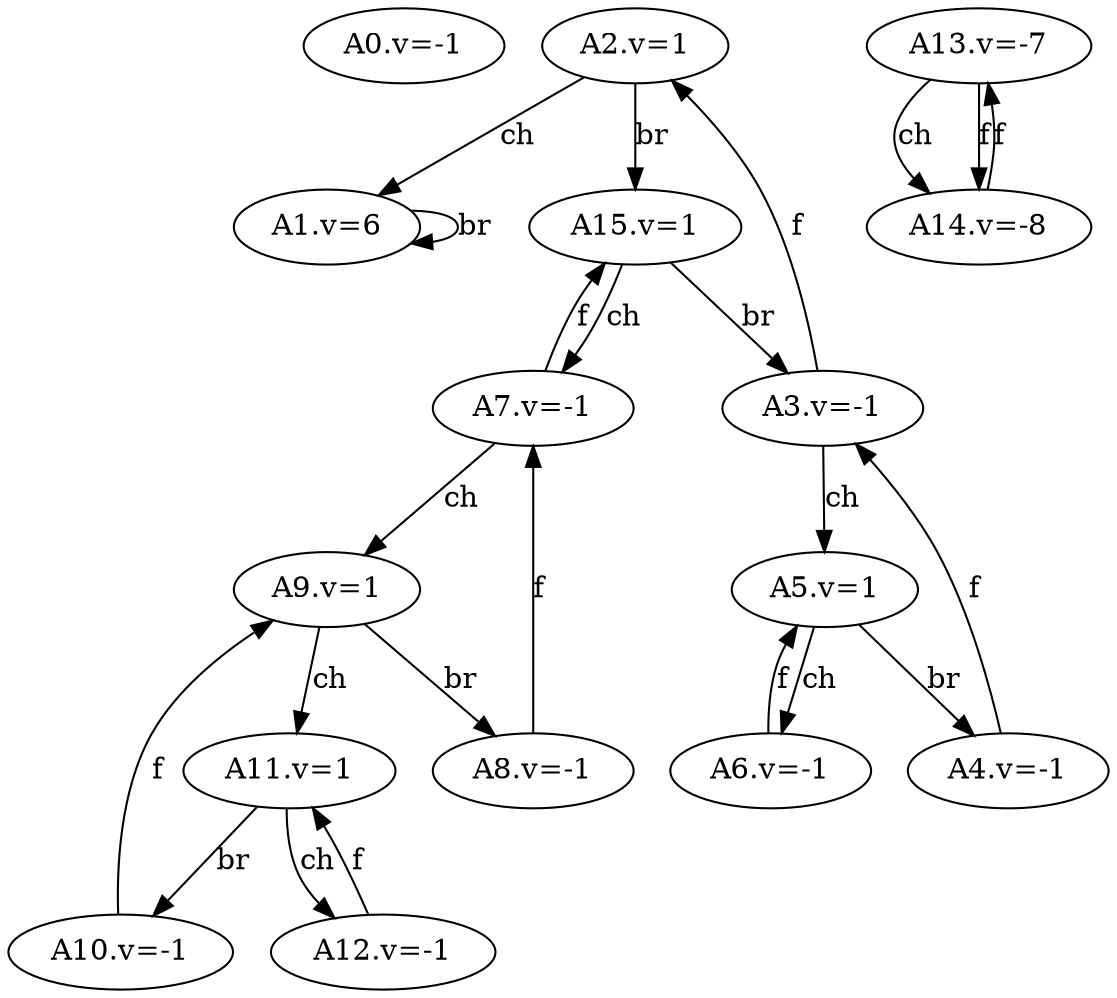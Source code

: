 digraph {
A0 [label="A0.v=-1"]
A1 [label="A1.v=6"]
A2 [label="A2.v=1"]
A3 [label="A3.v=-1"]
A4 [label="A4.v=-1"]
A5 [label="A5.v=1"]
A6 [label="A6.v=-1"]
A7 [label="A7.v=-1"]
A8 [label="A8.v=-1"]
A9 [label="A9.v=1"]
A10 [label="A10.v=-1"]
A11 [label="A11.v=1"]
A12 [label="A12.v=-1"]
A13 [label="A13.v=-7"]
A14 [label="A14.v=-8"]
A15 [label="A15.v=1"]
A1 -> A1 [label="br"]
A2 -> A1 [label="ch"]
A2 -> A15 [label="br"]
A3 -> A5 [label="ch"]
A3 -> A2 [label="f"]
A4 -> A3 [label="f"]
A5 -> A6 [label="ch"]
A5 -> A4 [label="br"]
A6 -> A5 [label="f"]
A7 -> A9 [label="ch"]
A7 -> A15 [label="f"]
A8 -> A7 [label="f"]
A9 -> A11 [label="ch"]
A9 -> A8 [label="br"]
A10 -> A9 [label="f"]
A11 -> A12 [label="ch"]
A11 -> A10 [label="br"]
A12 -> A11 [label="f"]
A13 -> A14 [label="ch"]
A13 -> A14 [label="f"]
A14 -> A13 [label="f"]
A15 -> A7 [label="ch"]
A15 -> A3 [label="br"]
}
